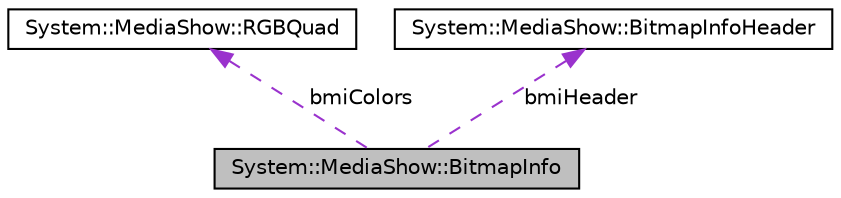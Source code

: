 digraph G
{
  edge [fontname="Helvetica",fontsize="10",labelfontname="Helvetica",labelfontsize="10"];
  node [fontname="Helvetica",fontsize="10",shape=record];
  Node1 [label="System::MediaShow::BitmapInfo",height=0.2,width=0.4,color="black", fillcolor="grey75", style="filled" fontcolor="black"];
  Node2 -> Node1 [dir="back",color="darkorchid3",fontsize="10",style="dashed",label=" bmiColors" ,fontname="Helvetica"];
  Node2 [label="System::MediaShow::RGBQuad",height=0.2,width=0.4,color="black", fillcolor="white", style="filled",URL="$struct_system_1_1_media_show_1_1_r_g_b_quad.html"];
  Node3 -> Node1 [dir="back",color="darkorchid3",fontsize="10",style="dashed",label=" bmiHeader" ,fontname="Helvetica"];
  Node3 [label="System::MediaShow::BitmapInfoHeader",height=0.2,width=0.4,color="black", fillcolor="white", style="filled",URL="$struct_system_1_1_media_show_1_1_bitmap_info_header.html"];
}
